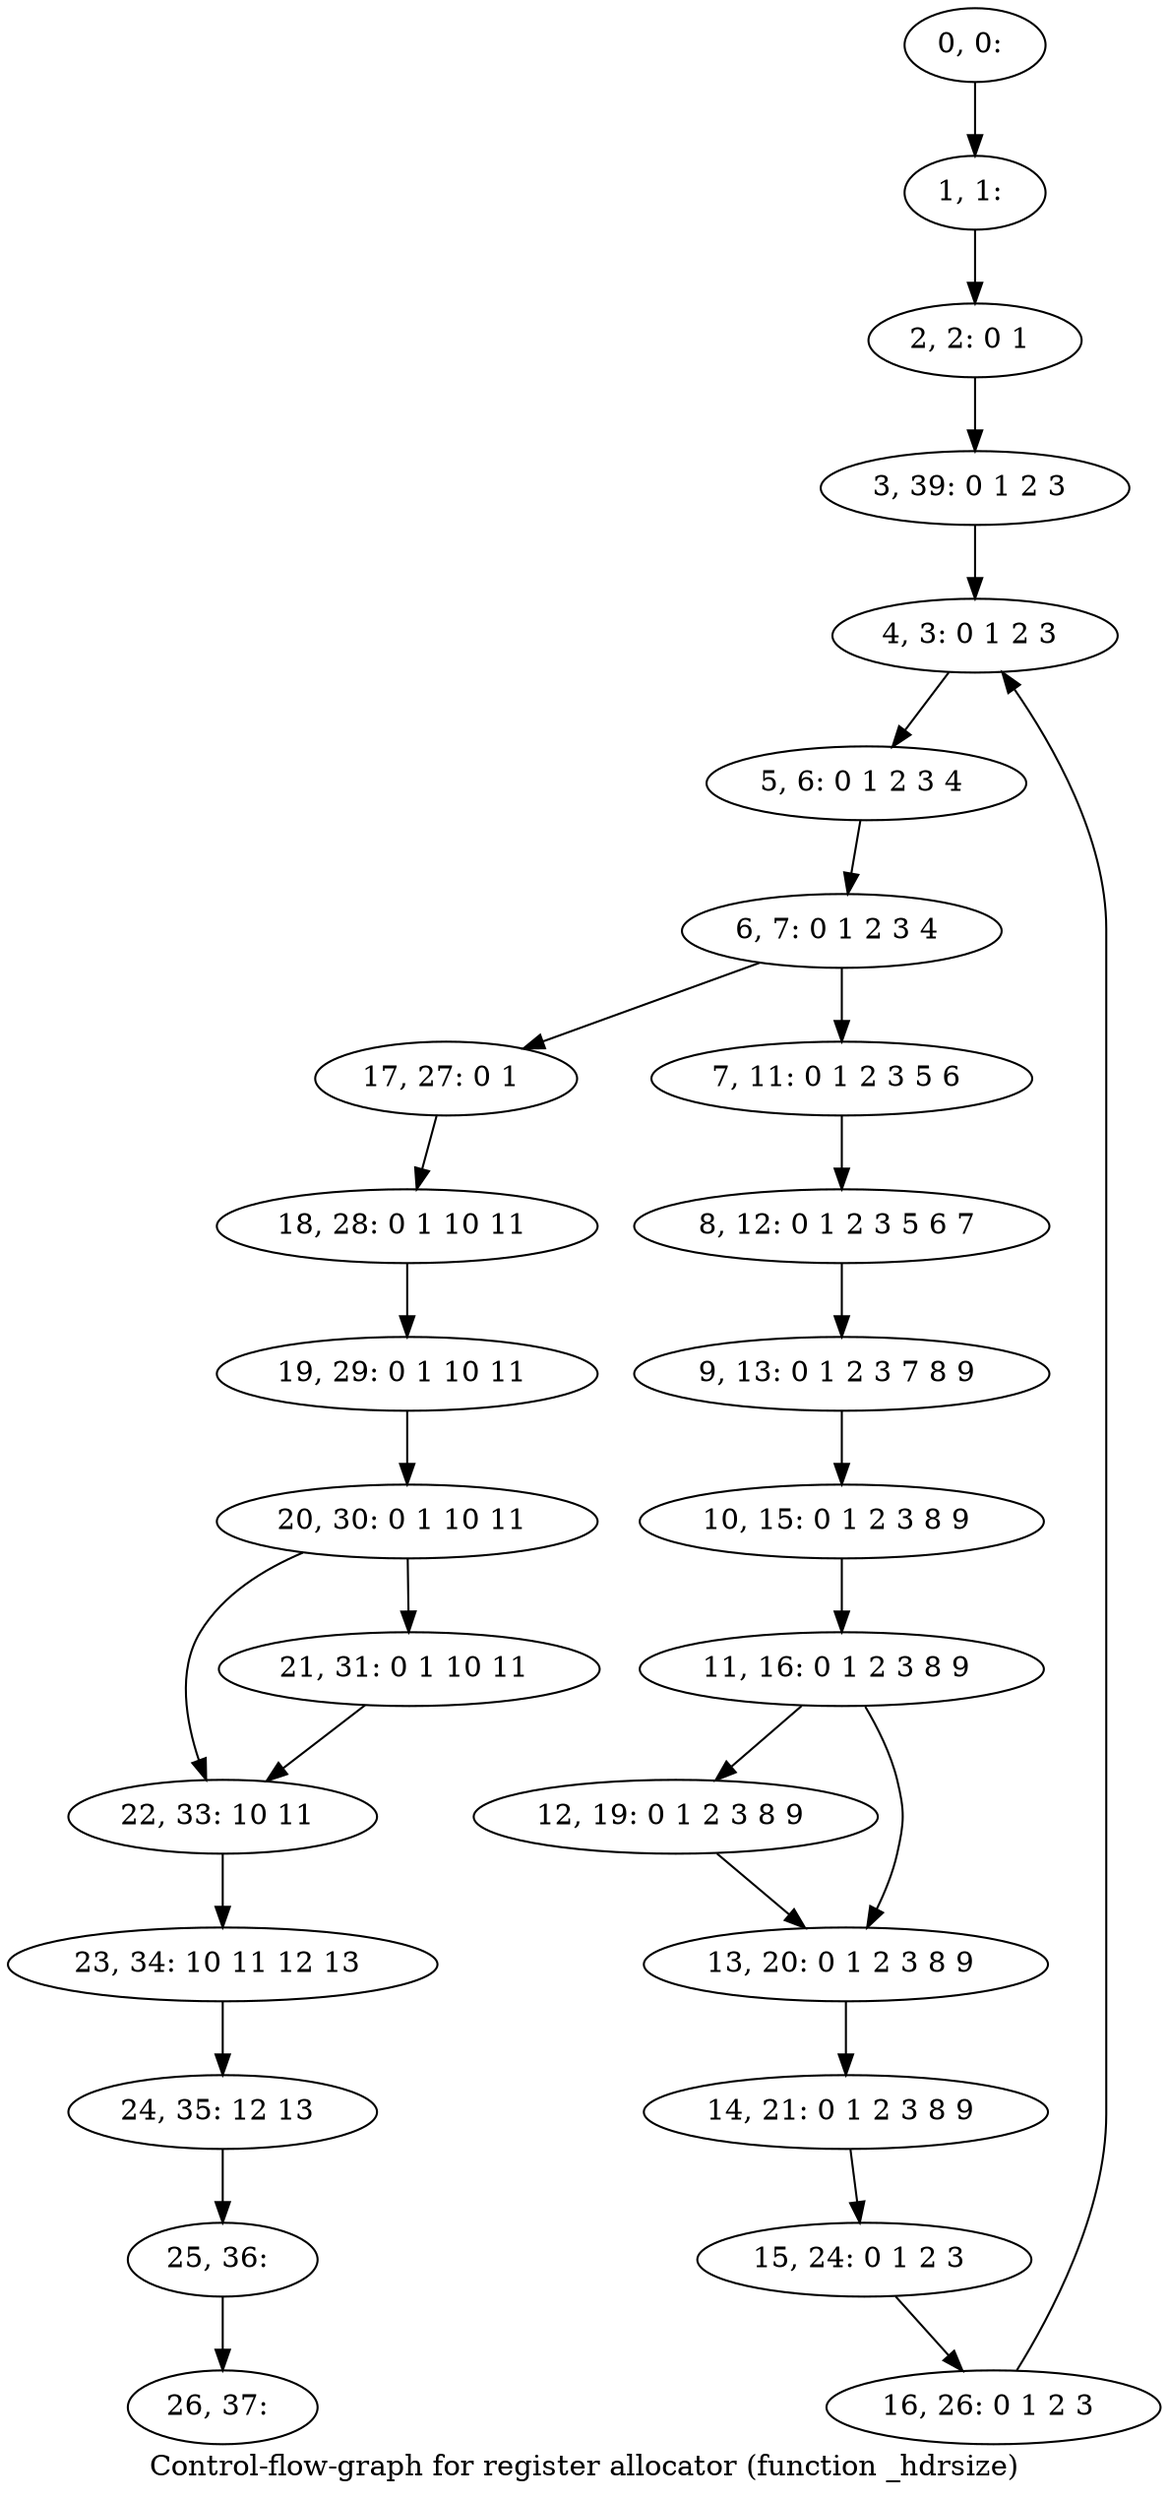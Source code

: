 digraph G {
graph [label="Control-flow-graph for register allocator (function _hdrsize)"]
0[label="0, 0: "];
1[label="1, 1: "];
2[label="2, 2: 0 1 "];
3[label="3, 39: 0 1 2 3 "];
4[label="4, 3: 0 1 2 3 "];
5[label="5, 6: 0 1 2 3 4 "];
6[label="6, 7: 0 1 2 3 4 "];
7[label="7, 11: 0 1 2 3 5 6 "];
8[label="8, 12: 0 1 2 3 5 6 7 "];
9[label="9, 13: 0 1 2 3 7 8 9 "];
10[label="10, 15: 0 1 2 3 8 9 "];
11[label="11, 16: 0 1 2 3 8 9 "];
12[label="12, 19: 0 1 2 3 8 9 "];
13[label="13, 20: 0 1 2 3 8 9 "];
14[label="14, 21: 0 1 2 3 8 9 "];
15[label="15, 24: 0 1 2 3 "];
16[label="16, 26: 0 1 2 3 "];
17[label="17, 27: 0 1 "];
18[label="18, 28: 0 1 10 11 "];
19[label="19, 29: 0 1 10 11 "];
20[label="20, 30: 0 1 10 11 "];
21[label="21, 31: 0 1 10 11 "];
22[label="22, 33: 10 11 "];
23[label="23, 34: 10 11 12 13 "];
24[label="24, 35: 12 13 "];
25[label="25, 36: "];
26[label="26, 37: "];
0->1 ;
1->2 ;
2->3 ;
3->4 ;
4->5 ;
5->6 ;
6->7 ;
6->17 ;
7->8 ;
8->9 ;
9->10 ;
10->11 ;
11->12 ;
11->13 ;
12->13 ;
13->14 ;
14->15 ;
15->16 ;
16->4 ;
17->18 ;
18->19 ;
19->20 ;
20->21 ;
20->22 ;
21->22 ;
22->23 ;
23->24 ;
24->25 ;
25->26 ;
}
